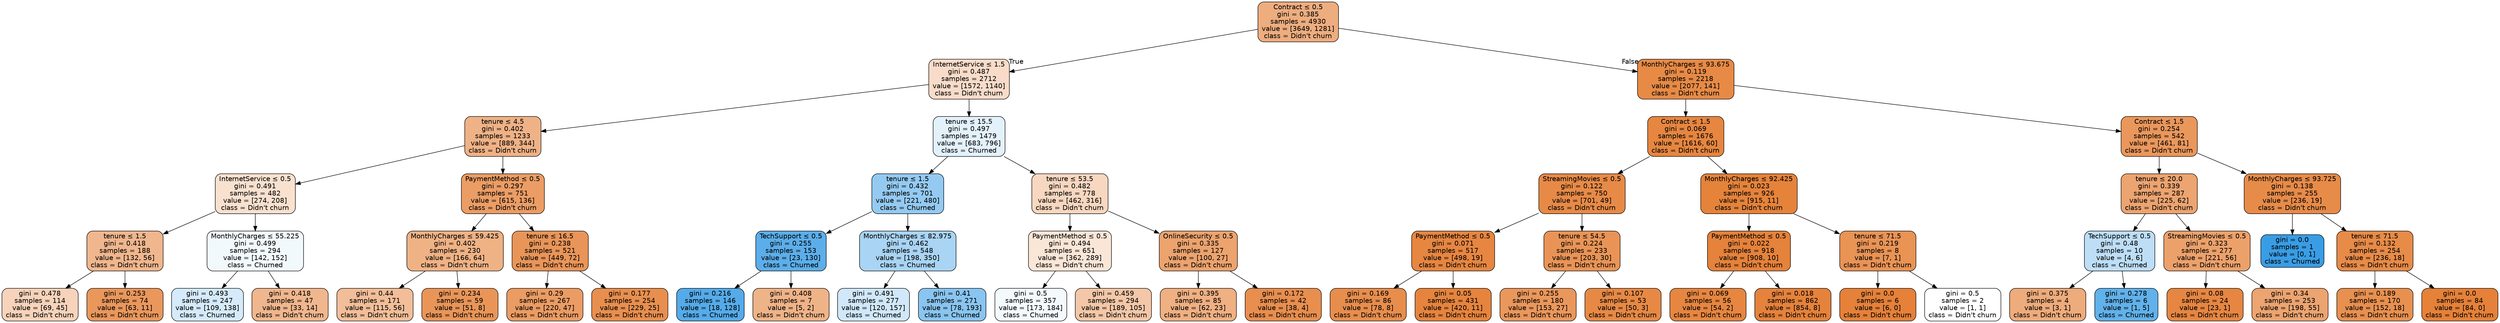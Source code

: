 digraph Tree {
node [shape=box, style="filled, rounded", color="black", fontname=helvetica] ;
edge [fontname=helvetica] ;
0 [label=<Contract &le; 0.5<br/>gini = 0.385<br/>samples = 4930<br/>value = [3649, 1281]<br/>class = Didn't churn>, fillcolor="#eead7f"] ;
1 [label=<InternetService &le; 1.5<br/>gini = 0.487<br/>samples = 2712<br/>value = [1572, 1140]<br/>class = Didn't churn>, fillcolor="#f8dcc9"] ;
0 -> 1 [labeldistance=2.5, labelangle=45, headlabel="True"] ;
2 [label=<tenure &le; 4.5<br/>gini = 0.402<br/>samples = 1233<br/>value = [889, 344]<br/>class = Didn't churn>, fillcolor="#efb286"] ;
1 -> 2 ;
3 [label=<InternetService &le; 0.5<br/>gini = 0.491<br/>samples = 482<br/>value = [274, 208]<br/>class = Didn't churn>, fillcolor="#f9e1cf"] ;
2 -> 3 ;
4 [label=<tenure &le; 1.5<br/>gini = 0.418<br/>samples = 188<br/>value = [132, 56]<br/>class = Didn't churn>, fillcolor="#f0b68d"] ;
3 -> 4 ;
5 [label=<gini = 0.478<br/>samples = 114<br/>value = [69, 45]<br/>class = Didn't churn>, fillcolor="#f6d3ba"] ;
4 -> 5 ;
6 [label=<gini = 0.253<br/>samples = 74<br/>value = [63, 11]<br/>class = Didn't churn>, fillcolor="#ea975c"] ;
4 -> 6 ;
7 [label=<MonthlyCharges &le; 55.225<br/>gini = 0.499<br/>samples = 294<br/>value = [142, 152]<br/>class = Churned>, fillcolor="#f2f9fd"] ;
3 -> 7 ;
8 [label=<gini = 0.493<br/>samples = 247<br/>value = [109, 138]<br/>class = Churned>, fillcolor="#d5eafa"] ;
7 -> 8 ;
9 [label=<gini = 0.418<br/>samples = 47<br/>value = [33, 14]<br/>class = Didn't churn>, fillcolor="#f0b68d"] ;
7 -> 9 ;
10 [label=<PaymentMethod &le; 0.5<br/>gini = 0.297<br/>samples = 751<br/>value = [615, 136]<br/>class = Didn't churn>, fillcolor="#eb9d65"] ;
2 -> 10 ;
11 [label=<MonthlyCharges &le; 59.425<br/>gini = 0.402<br/>samples = 230<br/>value = [166, 64]<br/>class = Didn't churn>, fillcolor="#efb285"] ;
10 -> 11 ;
12 [label=<gini = 0.44<br/>samples = 171<br/>value = [115, 56]<br/>class = Didn't churn>, fillcolor="#f2be99"] ;
11 -> 12 ;
13 [label=<gini = 0.234<br/>samples = 59<br/>value = [51, 8]<br/>class = Didn't churn>, fillcolor="#e99558"] ;
11 -> 13 ;
14 [label=<tenure &le; 16.5<br/>gini = 0.238<br/>samples = 521<br/>value = [449, 72]<br/>class = Didn't churn>, fillcolor="#e99559"] ;
10 -> 14 ;
15 [label=<gini = 0.29<br/>samples = 267<br/>value = [220, 47]<br/>class = Didn't churn>, fillcolor="#eb9c63"] ;
14 -> 15 ;
16 [label=<gini = 0.177<br/>samples = 254<br/>value = [229, 25]<br/>class = Didn't churn>, fillcolor="#e88f4f"] ;
14 -> 16 ;
17 [label=<tenure &le; 15.5<br/>gini = 0.497<br/>samples = 1479<br/>value = [683, 796]<br/>class = Churned>, fillcolor="#e3f1fb"] ;
1 -> 17 ;
18 [label=<tenure &le; 1.5<br/>gini = 0.432<br/>samples = 701<br/>value = [221, 480]<br/>class = Churned>, fillcolor="#94caf1"] ;
17 -> 18 ;
19 [label=<TechSupport &le; 0.5<br/>gini = 0.255<br/>samples = 153<br/>value = [23, 130]<br/>class = Churned>, fillcolor="#5caeea"] ;
18 -> 19 ;
20 [label=<gini = 0.216<br/>samples = 146<br/>value = [18, 128]<br/>class = Churned>, fillcolor="#55abe9"] ;
19 -> 20 ;
21 [label=<gini = 0.408<br/>samples = 7<br/>value = [5, 2]<br/>class = Didn't churn>, fillcolor="#efb388"] ;
19 -> 21 ;
22 [label=<MonthlyCharges &le; 82.975<br/>gini = 0.462<br/>samples = 548<br/>value = [198, 350]<br/>class = Churned>, fillcolor="#a9d4f4"] ;
18 -> 22 ;
23 [label=<gini = 0.491<br/>samples = 277<br/>value = [120, 157]<br/>class = Churned>, fillcolor="#d0e8f9"] ;
22 -> 23 ;
24 [label=<gini = 0.41<br/>samples = 271<br/>value = [78, 193]<br/>class = Churned>, fillcolor="#89c5f0"] ;
22 -> 24 ;
25 [label=<tenure &le; 53.5<br/>gini = 0.482<br/>samples = 778<br/>value = [462, 316]<br/>class = Didn't churn>, fillcolor="#f7d7c0"] ;
17 -> 25 ;
26 [label=<PaymentMethod &le; 0.5<br/>gini = 0.494<br/>samples = 651<br/>value = [362, 289]<br/>class = Didn't churn>, fillcolor="#fae6d7"] ;
25 -> 26 ;
27 [label=<gini = 0.5<br/>samples = 357<br/>value = [173, 184]<br/>class = Churned>, fillcolor="#f3f9fd"] ;
26 -> 27 ;
28 [label=<gini = 0.459<br/>samples = 294<br/>value = [189, 105]<br/>class = Didn't churn>, fillcolor="#f3c7a7"] ;
26 -> 28 ;
29 [label=<OnlineSecurity &le; 0.5<br/>gini = 0.335<br/>samples = 127<br/>value = [100, 27]<br/>class = Didn't churn>, fillcolor="#eca36e"] ;
25 -> 29 ;
30 [label=<gini = 0.395<br/>samples = 85<br/>value = [62, 23]<br/>class = Didn't churn>, fillcolor="#efb082"] ;
29 -> 30 ;
31 [label=<gini = 0.172<br/>samples = 42<br/>value = [38, 4]<br/>class = Didn't churn>, fillcolor="#e88e4e"] ;
29 -> 31 ;
32 [label=<MonthlyCharges &le; 93.675<br/>gini = 0.119<br/>samples = 2218<br/>value = [2077, 141]<br/>class = Didn't churn>, fillcolor="#e78a46"] ;
0 -> 32 [labeldistance=2.5, labelangle=-45, headlabel="False"] ;
33 [label=<Contract &le; 1.5<br/>gini = 0.069<br/>samples = 1676<br/>value = [1616, 60]<br/>class = Didn't churn>, fillcolor="#e68640"] ;
32 -> 33 ;
34 [label=<StreamingMovies &le; 0.5<br/>gini = 0.122<br/>samples = 750<br/>value = [701, 49]<br/>class = Didn't churn>, fillcolor="#e78a47"] ;
33 -> 34 ;
35 [label=<PaymentMethod &le; 0.5<br/>gini = 0.071<br/>samples = 517<br/>value = [498, 19]<br/>class = Didn't churn>, fillcolor="#e68641"] ;
34 -> 35 ;
36 [label=<gini = 0.169<br/>samples = 86<br/>value = [78, 8]<br/>class = Didn't churn>, fillcolor="#e88e4d"] ;
35 -> 36 ;
37 [label=<gini = 0.05<br/>samples = 431<br/>value = [420, 11]<br/>class = Didn't churn>, fillcolor="#e6843e"] ;
35 -> 37 ;
38 [label=<tenure &le; 54.5<br/>gini = 0.224<br/>samples = 233<br/>value = [203, 30]<br/>class = Didn't churn>, fillcolor="#e99456"] ;
34 -> 38 ;
39 [label=<gini = 0.255<br/>samples = 180<br/>value = [153, 27]<br/>class = Didn't churn>, fillcolor="#ea975c"] ;
38 -> 39 ;
40 [label=<gini = 0.107<br/>samples = 53<br/>value = [50, 3]<br/>class = Didn't churn>, fillcolor="#e78945"] ;
38 -> 40 ;
41 [label=<MonthlyCharges &le; 92.425<br/>gini = 0.023<br/>samples = 926<br/>value = [915, 11]<br/>class = Didn't churn>, fillcolor="#e5833b"] ;
33 -> 41 ;
42 [label=<PaymentMethod &le; 0.5<br/>gini = 0.022<br/>samples = 918<br/>value = [908, 10]<br/>class = Didn't churn>, fillcolor="#e5823b"] ;
41 -> 42 ;
43 [label=<gini = 0.069<br/>samples = 56<br/>value = [54, 2]<br/>class = Didn't churn>, fillcolor="#e68640"] ;
42 -> 43 ;
44 [label=<gini = 0.018<br/>samples = 862<br/>value = [854, 8]<br/>class = Didn't churn>, fillcolor="#e5823b"] ;
42 -> 44 ;
45 [label=<tenure &le; 71.5<br/>gini = 0.219<br/>samples = 8<br/>value = [7, 1]<br/>class = Didn't churn>, fillcolor="#e99355"] ;
41 -> 45 ;
46 [label=<gini = 0.0<br/>samples = 6<br/>value = [6, 0]<br/>class = Didn't churn>, fillcolor="#e58139"] ;
45 -> 46 ;
47 [label=<gini = 0.5<br/>samples = 2<br/>value = [1, 1]<br/>class = Didn't churn>, fillcolor="#ffffff"] ;
45 -> 47 ;
48 [label=<Contract &le; 1.5<br/>gini = 0.254<br/>samples = 542<br/>value = [461, 81]<br/>class = Didn't churn>, fillcolor="#ea975c"] ;
32 -> 48 ;
49 [label=<tenure &le; 20.0<br/>gini = 0.339<br/>samples = 287<br/>value = [225, 62]<br/>class = Didn't churn>, fillcolor="#eca470"] ;
48 -> 49 ;
50 [label=<TechSupport &le; 0.5<br/>gini = 0.48<br/>samples = 10<br/>value = [4, 6]<br/>class = Churned>, fillcolor="#bddef6"] ;
49 -> 50 ;
51 [label=<gini = 0.375<br/>samples = 4<br/>value = [3, 1]<br/>class = Didn't churn>, fillcolor="#eeab7b"] ;
50 -> 51 ;
52 [label=<gini = 0.278<br/>samples = 6<br/>value = [1, 5]<br/>class = Churned>, fillcolor="#61b1ea"] ;
50 -> 52 ;
53 [label=<StreamingMovies &le; 0.5<br/>gini = 0.323<br/>samples = 277<br/>value = [221, 56]<br/>class = Didn't churn>, fillcolor="#eca16b"] ;
49 -> 53 ;
54 [label=<gini = 0.08<br/>samples = 24<br/>value = [23, 1]<br/>class = Didn't churn>, fillcolor="#e68642"] ;
53 -> 54 ;
55 [label=<gini = 0.34<br/>samples = 253<br/>value = [198, 55]<br/>class = Didn't churn>, fillcolor="#eca470"] ;
53 -> 55 ;
56 [label=<MonthlyCharges &le; 93.725<br/>gini = 0.138<br/>samples = 255<br/>value = [236, 19]<br/>class = Didn't churn>, fillcolor="#e78b49"] ;
48 -> 56 ;
57 [label=<gini = 0.0<br/>samples = 1<br/>value = [0, 1]<br/>class = Churned>, fillcolor="#399de5"] ;
56 -> 57 ;
58 [label=<tenure &le; 71.5<br/>gini = 0.132<br/>samples = 254<br/>value = [236, 18]<br/>class = Didn't churn>, fillcolor="#e78b48"] ;
56 -> 58 ;
59 [label=<gini = 0.189<br/>samples = 170<br/>value = [152, 18]<br/>class = Didn't churn>, fillcolor="#e89050"] ;
58 -> 59 ;
60 [label=<gini = 0.0<br/>samples = 84<br/>value = [84, 0]<br/>class = Didn't churn>, fillcolor="#e58139"] ;
58 -> 60 ;
}
